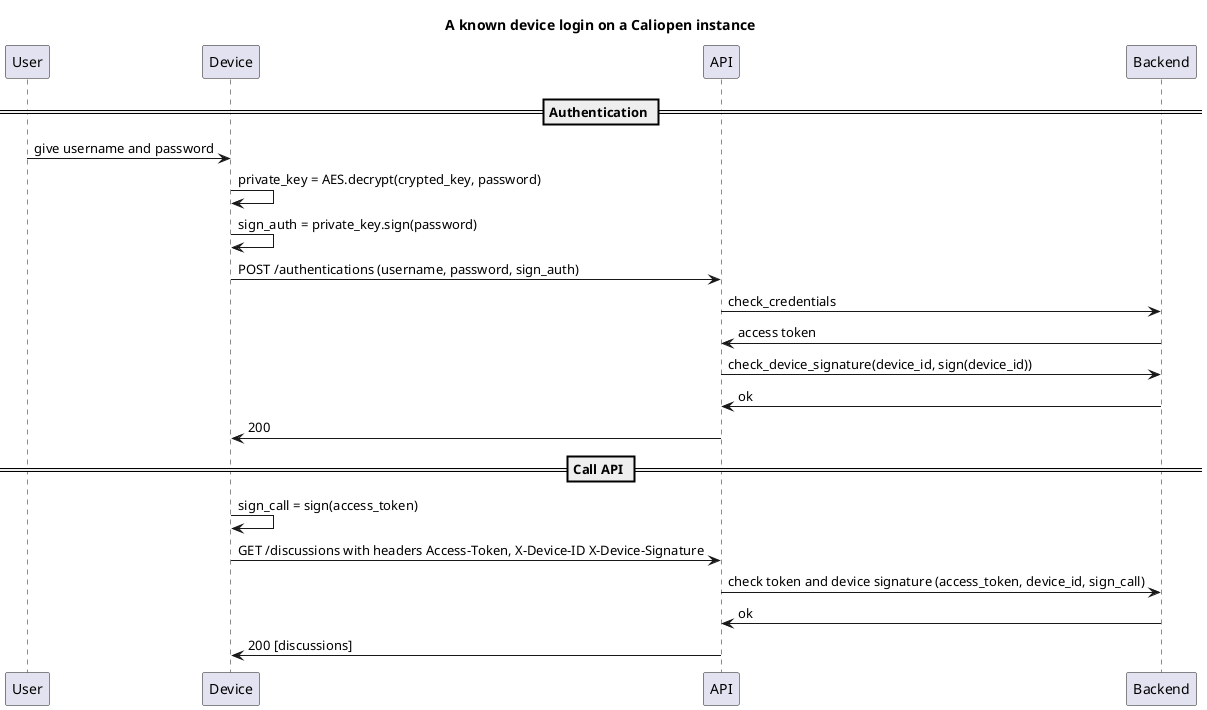@startuml

title A known device login on a Caliopen instance

== Authentication ==
User -> Device: give username and password
Device -> Device: private_key = AES.decrypt(crypted_key, password)
Device -> Device: sign_auth = private_key.sign(password)

Device -> API: POST /authentications (username, password, sign_auth)
API -> Backend: check_credentials
Backend -> API: access token
API -> Backend: check_device_signature(device_id, sign(device_id))
Backend -> API: ok
API -> Device: 200

== Call API ==
Device -> Device: sign_call = sign(access_token)
Device -> API: GET /discussions with headers Access-Token, X-Device-ID X-Device-Signature
API -> Backend: check token and device signature (access_token, device_id, sign_call)
Backend -> API: ok
API -> Device: 200 [discussions]

@enduml
